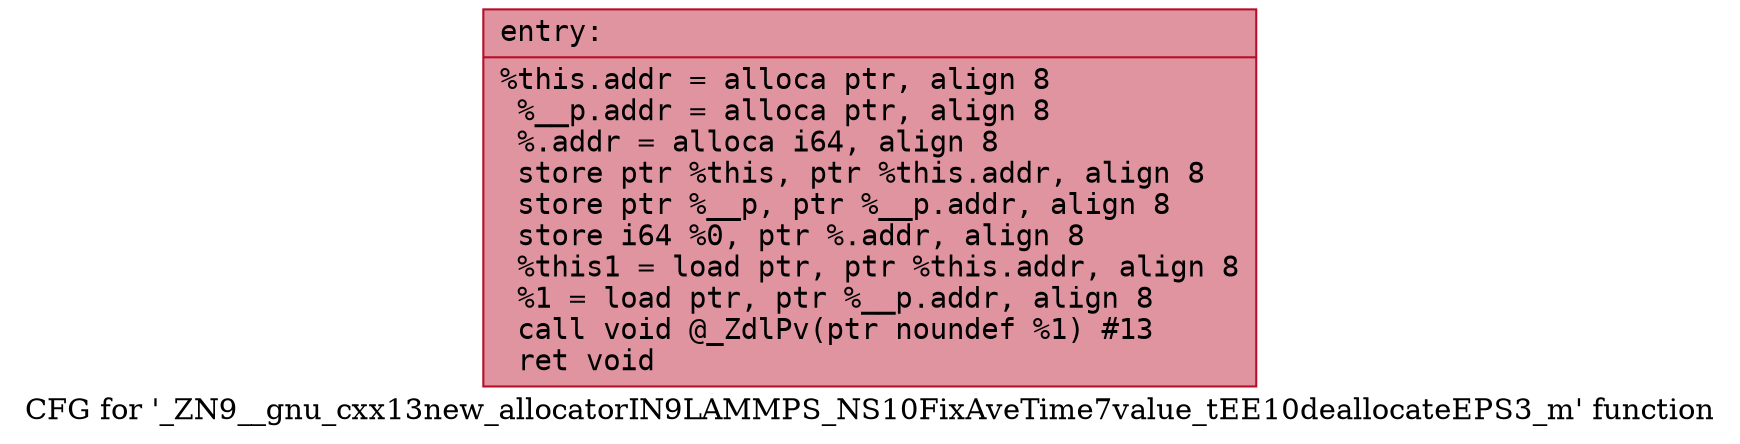 digraph "CFG for '_ZN9__gnu_cxx13new_allocatorIN9LAMMPS_NS10FixAveTime7value_tEE10deallocateEPS3_m' function" {
	label="CFG for '_ZN9__gnu_cxx13new_allocatorIN9LAMMPS_NS10FixAveTime7value_tEE10deallocateEPS3_m' function";

	Node0x560f93c37e50 [shape=record,color="#b70d28ff", style=filled, fillcolor="#b70d2870" fontname="Courier",label="{entry:\l|  %this.addr = alloca ptr, align 8\l  %__p.addr = alloca ptr, align 8\l  %.addr = alloca i64, align 8\l  store ptr %this, ptr %this.addr, align 8\l  store ptr %__p, ptr %__p.addr, align 8\l  store i64 %0, ptr %.addr, align 8\l  %this1 = load ptr, ptr %this.addr, align 8\l  %1 = load ptr, ptr %__p.addr, align 8\l  call void @_ZdlPv(ptr noundef %1) #13\l  ret void\l}"];
}
